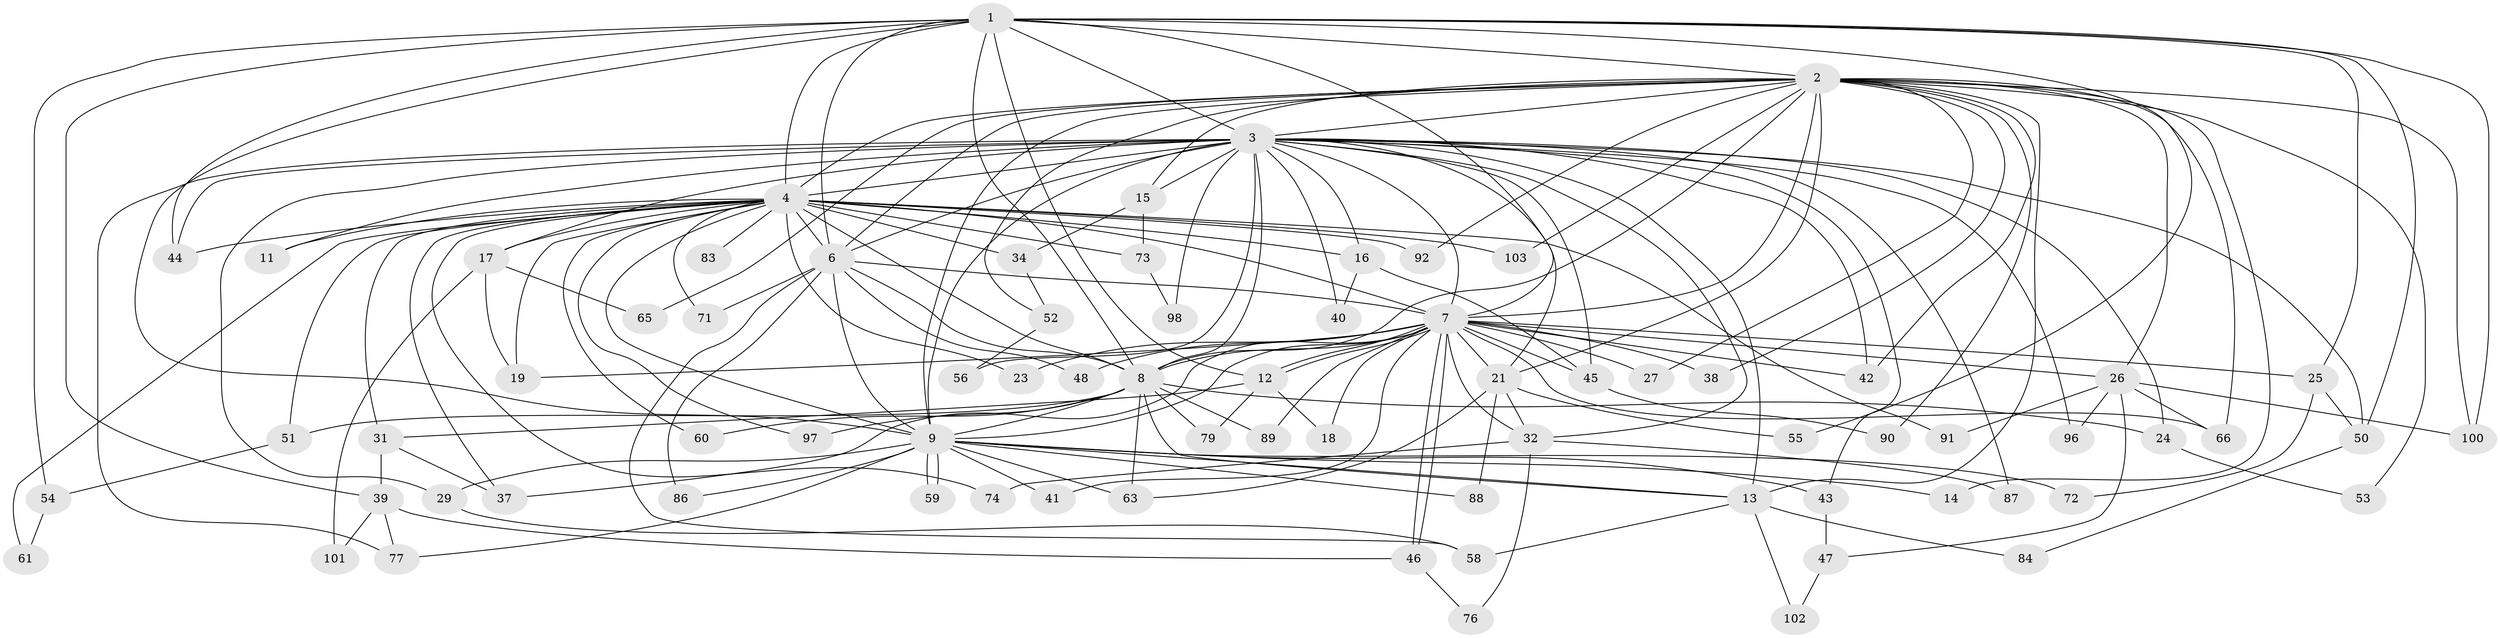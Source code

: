 // Generated by graph-tools (version 1.1) at 2025/23/03/03/25 07:23:42]
// undirected, 76 vertices, 180 edges
graph export_dot {
graph [start="1"]
  node [color=gray90,style=filled];
  1 [super="+33"];
  2 [super="+20"];
  3 [super="+10"];
  4 [super="+5"];
  6 [super="+35"];
  7 [super="+49"];
  8 [super="+80"];
  9 [super="+94"];
  11;
  12;
  13 [super="+36"];
  14 [super="+57"];
  15;
  16 [super="+30"];
  17 [super="+28"];
  18;
  19 [super="+82"];
  21 [super="+22"];
  23;
  24;
  25 [super="+95"];
  26 [super="+104"];
  27;
  29;
  31 [super="+62"];
  32 [super="+85"];
  34;
  37;
  38;
  39 [super="+99"];
  40;
  41 [super="+81"];
  42 [super="+68"];
  43;
  44 [super="+70"];
  45 [super="+67"];
  46 [super="+69"];
  47;
  48;
  50 [super="+64"];
  51;
  52;
  53;
  54;
  55;
  56;
  58 [super="+78"];
  59;
  60;
  61;
  63 [super="+93"];
  65;
  66 [super="+75"];
  71;
  72;
  73;
  74;
  76;
  77;
  79;
  83;
  84;
  86;
  87;
  88;
  89;
  90;
  91;
  92;
  96;
  97;
  98;
  100;
  101;
  102;
  103;
  1 -- 2;
  1 -- 3 [weight=2];
  1 -- 4 [weight=2];
  1 -- 6;
  1 -- 7;
  1 -- 8;
  1 -- 9;
  1 -- 25;
  1 -- 44;
  1 -- 50;
  1 -- 100;
  1 -- 39;
  1 -- 54;
  1 -- 55;
  1 -- 12;
  2 -- 3 [weight=2];
  2 -- 4 [weight=2];
  2 -- 6;
  2 -- 7;
  2 -- 8;
  2 -- 9;
  2 -- 14 [weight=2];
  2 -- 15;
  2 -- 21;
  2 -- 26;
  2 -- 38;
  2 -- 52;
  2 -- 53;
  2 -- 66;
  2 -- 90;
  2 -- 103;
  2 -- 65;
  2 -- 100;
  2 -- 13;
  2 -- 27;
  2 -- 92;
  2 -- 42;
  3 -- 4 [weight=4];
  3 -- 6 [weight=2];
  3 -- 7 [weight=2];
  3 -- 8 [weight=2];
  3 -- 9 [weight=2];
  3 -- 17 [weight=2];
  3 -- 29;
  3 -- 40;
  3 -- 50 [weight=2];
  3 -- 77;
  3 -- 87;
  3 -- 11;
  3 -- 15;
  3 -- 21;
  3 -- 24;
  3 -- 96;
  3 -- 98;
  3 -- 42;
  3 -- 43;
  3 -- 44;
  3 -- 45;
  3 -- 56;
  3 -- 13;
  3 -- 32;
  3 -- 16;
  4 -- 6 [weight=2];
  4 -- 7 [weight=2];
  4 -- 8 [weight=3];
  4 -- 9 [weight=2];
  4 -- 11;
  4 -- 16 [weight=2];
  4 -- 19;
  4 -- 34;
  4 -- 37;
  4 -- 60;
  4 -- 61;
  4 -- 73;
  4 -- 74;
  4 -- 83 [weight=2];
  4 -- 91;
  4 -- 92;
  4 -- 97;
  4 -- 103;
  4 -- 71;
  4 -- 17;
  4 -- 51;
  4 -- 23;
  4 -- 31;
  4 -- 44;
  6 -- 7;
  6 -- 8;
  6 -- 9 [weight=3];
  6 -- 58;
  6 -- 71;
  6 -- 86;
  6 -- 48;
  7 -- 8;
  7 -- 9;
  7 -- 12;
  7 -- 12;
  7 -- 18;
  7 -- 19;
  7 -- 23;
  7 -- 25;
  7 -- 26;
  7 -- 27;
  7 -- 32;
  7 -- 37;
  7 -- 38;
  7 -- 41;
  7 -- 42;
  7 -- 46;
  7 -- 46;
  7 -- 48;
  7 -- 89;
  7 -- 45;
  7 -- 66;
  7 -- 21;
  8 -- 9;
  8 -- 13;
  8 -- 24;
  8 -- 51;
  8 -- 60;
  8 -- 63;
  8 -- 79;
  8 -- 89;
  8 -- 97;
  9 -- 13;
  9 -- 14;
  9 -- 29;
  9 -- 41 [weight=2];
  9 -- 43;
  9 -- 59;
  9 -- 59;
  9 -- 72;
  9 -- 77;
  9 -- 86;
  9 -- 88;
  9 -- 63;
  12 -- 18;
  12 -- 31;
  12 -- 79;
  13 -- 84;
  13 -- 58;
  13 -- 102;
  15 -- 34;
  15 -- 73;
  16 -- 45;
  16 -- 40;
  17 -- 101;
  17 -- 19;
  17 -- 65;
  21 -- 32;
  21 -- 55;
  21 -- 63;
  21 -- 88;
  24 -- 53;
  25 -- 72;
  25 -- 50;
  26 -- 47;
  26 -- 66;
  26 -- 91;
  26 -- 96;
  26 -- 100;
  29 -- 58;
  31 -- 39;
  31 -- 37;
  32 -- 74;
  32 -- 76;
  32 -- 87;
  34 -- 52;
  39 -- 101;
  39 -- 77;
  39 -- 46;
  43 -- 47;
  45 -- 90;
  46 -- 76;
  47 -- 102;
  50 -- 84;
  51 -- 54;
  52 -- 56;
  54 -- 61;
  73 -- 98;
}
